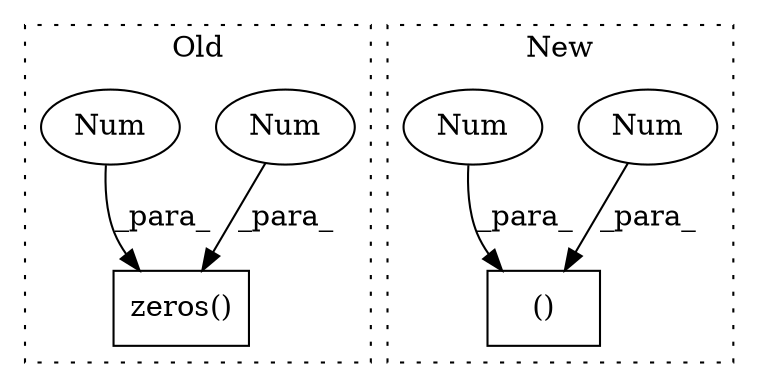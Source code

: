 digraph G {
subgraph cluster0 {
1 [label="zeros()" a="75" s="6545,6565" l="12,1" shape="box"];
3 [label="Num" a="76" s="6564" l="1" shape="ellipse"];
6 [label="Num" a="76" s="6557" l="5" shape="ellipse"];
label = "Old";
style="dotted";
}
subgraph cluster1 {
2 [label="()" a="54" s="7421" l="14" shape="box"];
4 [label="Num" a="76" s="7416" l="5" shape="ellipse"];
5 [label="Num" a="76" s="7430" l="5" shape="ellipse"];
label = "New";
style="dotted";
}
3 -> 1 [label="_para_"];
4 -> 2 [label="_para_"];
5 -> 2 [label="_para_"];
6 -> 1 [label="_para_"];
}